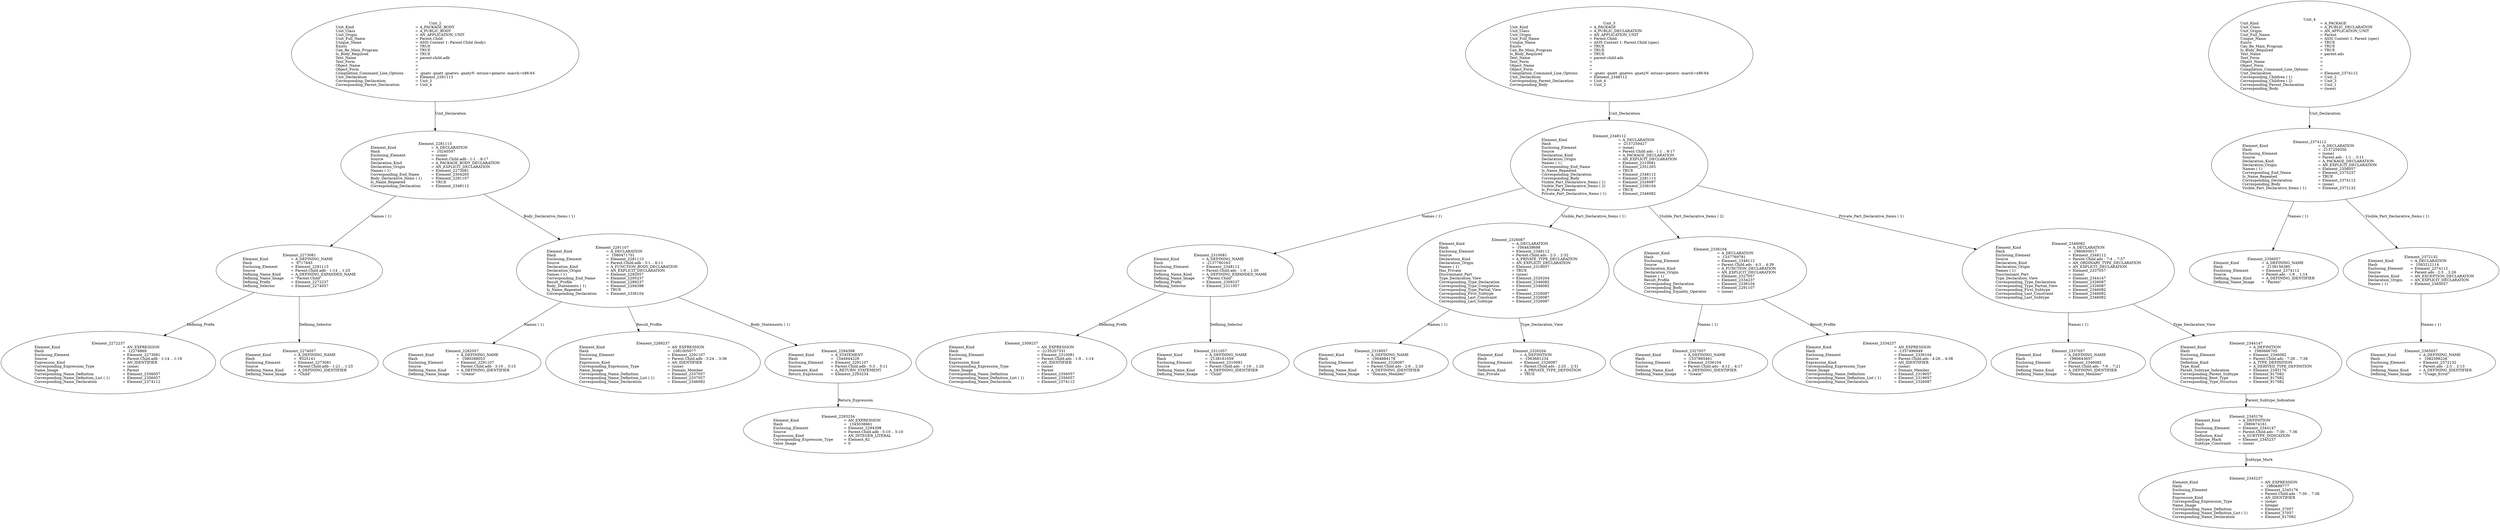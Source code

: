 digraph "parent-child.adt" {
  Unit_2 -> Element_2281113
      [ label=Unit_Declaration ];
  Unit_2
      [ label=<<TABLE BORDER="0" CELLBORDER="0" CELLSPACING="0" CELLPADDING="0"> 
          <TR><TD COLSPAN="3">Unit_2</TD></TR>
          <TR><TD ALIGN="LEFT">Unit_Kind   </TD><TD> = </TD><TD ALIGN="LEFT">A_PACKAGE_BODY</TD></TR>
          <TR><TD ALIGN="LEFT">Unit_Class   </TD><TD> = </TD><TD ALIGN="LEFT">A_PUBLIC_BODY</TD></TR>
          <TR><TD ALIGN="LEFT">Unit_Origin   </TD><TD> = </TD><TD ALIGN="LEFT">AN_APPLICATION_UNIT</TD></TR>
          <TR><TD ALIGN="LEFT">Unit_Full_Name    </TD><TD> = </TD><TD ALIGN="LEFT">Parent.Child</TD></TR>
          <TR><TD ALIGN="LEFT">Unique_Name   </TD><TD> = </TD><TD ALIGN="LEFT">ASIS Context 1: Parent.Child (body)</TD></TR>
          <TR><TD ALIGN="LEFT">Exists  </TD><TD> = </TD><TD ALIGN="LEFT">TRUE</TD></TR>
          <TR><TD ALIGN="LEFT">Can_Be_Main_Program     </TD><TD> = </TD><TD ALIGN="LEFT">TRUE</TD></TR>
          <TR><TD ALIGN="LEFT">Is_Body_Required     </TD><TD> = </TD><TD ALIGN="LEFT">TRUE</TD></TR>
          <TR><TD ALIGN="LEFT">Text_Name   </TD><TD> = </TD><TD ALIGN="LEFT">parent-child.adb</TD></TR>
          <TR><TD ALIGN="LEFT">Text_Form   </TD><TD> = </TD><TD ALIGN="LEFT"></TD></TR>
          <TR><TD ALIGN="LEFT">Object_Name   </TD><TD> = </TD><TD ALIGN="LEFT"></TD></TR>
          <TR><TD ALIGN="LEFT">Object_Form   </TD><TD> = </TD><TD ALIGN="LEFT"></TD></TR>
          <TR><TD ALIGN="LEFT">Compilation_Command_Line_Options         </TD><TD> = </TD><TD ALIGN="LEFT">-gnatc -gnatt -gnatws -gnatyN -mtune=generic -march=x86-64</TD></TR>
          <TR><TD ALIGN="LEFT">Unit_Declaration     </TD><TD> = </TD><TD ALIGN="LEFT">Element_2281113</TD></TR>
          <TR><TD ALIGN="LEFT">Corresponding_Declaration       </TD><TD> = </TD><TD ALIGN="LEFT">Unit_3</TD></TR>
          <TR><TD ALIGN="LEFT">Corresponding_Parent_Declaration         </TD><TD> = </TD><TD ALIGN="LEFT">Unit_4</TD></TR>
          </TABLE>> ];
  Element_2281113 -> Element_2273081
      [ label="Names ( 1)" ];
  Element_2281113 -> Element_2291107
      [ label="Body_Declarative_Items ( 1)" ];
  Element_2281113
      [ label=<<TABLE BORDER="0" CELLBORDER="0" CELLSPACING="0" CELLPADDING="0"> 
          <TR><TD COLSPAN="3">Element_2281113</TD></TR>
          <TR><TD ALIGN="LEFT">Element_Kind    </TD><TD> = </TD><TD ALIGN="LEFT">A_DECLARATION</TD></TR>
          <TR><TD ALIGN="LEFT">Hash  </TD><TD> = </TD><TD ALIGN="LEFT"> 10240597</TD></TR>
          <TR><TD ALIGN="LEFT">Enclosing_Element     </TD><TD> = </TD><TD ALIGN="LEFT">(none)</TD></TR>
          <TR><TD ALIGN="LEFT">Source  </TD><TD> = </TD><TD ALIGN="LEFT">Parent.Child.adb - 1:1 .. 8:17</TD></TR>
          <TR><TD ALIGN="LEFT">Declaration_Kind     </TD><TD> = </TD><TD ALIGN="LEFT">A_PACKAGE_BODY_DECLARATION</TD></TR>
          <TR><TD ALIGN="LEFT">Declaration_Origin     </TD><TD> = </TD><TD ALIGN="LEFT">AN_EXPLICIT_DECLARATION</TD></TR>
          <TR><TD ALIGN="LEFT">Names ( 1)   </TD><TD> = </TD><TD ALIGN="LEFT">Element_2273081</TD></TR>
          <TR><TD ALIGN="LEFT">Corresponding_End_Name      </TD><TD> = </TD><TD ALIGN="LEFT">Element_2304265</TD></TR>
          <TR><TD ALIGN="LEFT">Body_Declarative_Items ( 1)       </TD><TD> = </TD><TD ALIGN="LEFT">Element_2291107</TD></TR>
          <TR><TD ALIGN="LEFT">Is_Name_Repeated     </TD><TD> = </TD><TD ALIGN="LEFT">TRUE</TD></TR>
          <TR><TD ALIGN="LEFT">Corresponding_Declaration       </TD><TD> = </TD><TD ALIGN="LEFT">Element_2348112</TD></TR>
          </TABLE>> ];
  Element_2273081 -> Element_2272237
      [ label=Defining_Prefix ];
  Element_2273081 -> Element_2274057
      [ label=Defining_Selector ];
  Element_2273081
      [ label=<<TABLE BORDER="0" CELLBORDER="0" CELLSPACING="0" CELLPADDING="0"> 
          <TR><TD COLSPAN="3">Element_2273081</TD></TR>
          <TR><TD ALIGN="LEFT">Element_Kind    </TD><TD> = </TD><TD ALIGN="LEFT">A_DEFINING_NAME</TD></TR>
          <TR><TD ALIGN="LEFT">Hash  </TD><TD> = </TD><TD ALIGN="LEFT"> 9717845</TD></TR>
          <TR><TD ALIGN="LEFT">Enclosing_Element     </TD><TD> = </TD><TD ALIGN="LEFT">Element_2281113</TD></TR>
          <TR><TD ALIGN="LEFT">Source  </TD><TD> = </TD><TD ALIGN="LEFT">Parent.Child.adb - 1:14 .. 1:25</TD></TR>
          <TR><TD ALIGN="LEFT">Defining_Name_Kind     </TD><TD> = </TD><TD ALIGN="LEFT">A_DEFINING_EXPANDED_NAME</TD></TR>
          <TR><TD ALIGN="LEFT">Defining_Name_Image     </TD><TD> = </TD><TD ALIGN="LEFT">"Parent.Child"</TD></TR>
          <TR><TD ALIGN="LEFT">Defining_Prefix    </TD><TD> = </TD><TD ALIGN="LEFT">Element_2272237</TD></TR>
          <TR><TD ALIGN="LEFT">Defining_Selector     </TD><TD> = </TD><TD ALIGN="LEFT">Element_2274057</TD></TR>
          </TABLE>> ];
  Element_2272237
      [ label=<<TABLE BORDER="0" CELLBORDER="0" CELLSPACING="0" CELLPADDING="0"> 
          <TR><TD COLSPAN="3">Element_2272237</TD></TR>
          <TR><TD ALIGN="LEFT">Element_Kind    </TD><TD> = </TD><TD ALIGN="LEFT">AN_EXPRESSION</TD></TR>
          <TR><TD ALIGN="LEFT">Hash  </TD><TD> = </TD><TD ALIGN="LEFT"> 12278869</TD></TR>
          <TR><TD ALIGN="LEFT">Enclosing_Element     </TD><TD> = </TD><TD ALIGN="LEFT">Element_2273081</TD></TR>
          <TR><TD ALIGN="LEFT">Source  </TD><TD> = </TD><TD ALIGN="LEFT">Parent.Child.adb - 1:14 .. 1:19</TD></TR>
          <TR><TD ALIGN="LEFT">Expression_Kind    </TD><TD> = </TD><TD ALIGN="LEFT">AN_IDENTIFIER</TD></TR>
          <TR><TD ALIGN="LEFT">Corresponding_Expression_Type        </TD><TD> = </TD><TD ALIGN="LEFT">(none)</TD></TR>
          <TR><TD ALIGN="LEFT">Name_Image   </TD><TD> = </TD><TD ALIGN="LEFT">Parent</TD></TR>
          <TR><TD ALIGN="LEFT">Corresponding_Name_Definition        </TD><TD> = </TD><TD ALIGN="LEFT">Element_2356057</TD></TR>
          <TR><TD ALIGN="LEFT">Corresponding_Name_Definition_List ( 1)          </TD><TD> = </TD><TD ALIGN="LEFT">Element_2356057</TD></TR>
          <TR><TD ALIGN="LEFT">Corresponding_Name_Declaration        </TD><TD> = </TD><TD ALIGN="LEFT">Element_2374112</TD></TR>
          </TABLE>> ];
  Element_2274057
      [ label=<<TABLE BORDER="0" CELLBORDER="0" CELLSPACING="0" CELLPADDING="0"> 
          <TR><TD COLSPAN="3">Element_2274057</TD></TR>
          <TR><TD ALIGN="LEFT">Element_Kind    </TD><TD> = </TD><TD ALIGN="LEFT">A_DEFINING_NAME</TD></TR>
          <TR><TD ALIGN="LEFT">Hash  </TD><TD> = </TD><TD ALIGN="LEFT"> 9325141</TD></TR>
          <TR><TD ALIGN="LEFT">Enclosing_Element     </TD><TD> = </TD><TD ALIGN="LEFT">Element_2273081</TD></TR>
          <TR><TD ALIGN="LEFT">Source  </TD><TD> = </TD><TD ALIGN="LEFT">Parent.Child.adb - 1:21 .. 1:25</TD></TR>
          <TR><TD ALIGN="LEFT">Defining_Name_Kind     </TD><TD> = </TD><TD ALIGN="LEFT">A_DEFINING_IDENTIFIER</TD></TR>
          <TR><TD ALIGN="LEFT">Defining_Name_Image     </TD><TD> = </TD><TD ALIGN="LEFT">"Child"</TD></TR>
          </TABLE>> ];
  Element_2291107 -> Element_2282057
      [ label="Names ( 1)" ];
  Element_2291107 -> Element_2289237
      [ label=Result_Profile ];
  Element_2291107 -> Element_2294398
      [ label="Body_Statements ( 1)" ];
  Element_2291107
      [ label=<<TABLE BORDER="0" CELLBORDER="0" CELLSPACING="0" CELLPADDING="0"> 
          <TR><TD COLSPAN="3">Element_2291107</TD></TR>
          <TR><TD ALIGN="LEFT">Element_Kind    </TD><TD> = </TD><TD ALIGN="LEFT">A_DECLARATION</TD></TR>
          <TR><TD ALIGN="LEFT">Hash  </TD><TD> = </TD><TD ALIGN="LEFT"> 1080471701</TD></TR>
          <TR><TD ALIGN="LEFT">Enclosing_Element     </TD><TD> = </TD><TD ALIGN="LEFT">Element_2281113</TD></TR>
          <TR><TD ALIGN="LEFT">Source  </TD><TD> = </TD><TD ALIGN="LEFT">Parent.Child.adb - 3:1 .. 6:11</TD></TR>
          <TR><TD ALIGN="LEFT">Declaration_Kind     </TD><TD> = </TD><TD ALIGN="LEFT">A_FUNCTION_BODY_DECLARATION</TD></TR>
          <TR><TD ALIGN="LEFT">Declaration_Origin     </TD><TD> = </TD><TD ALIGN="LEFT">AN_EXPLICIT_DECLARATION</TD></TR>
          <TR><TD ALIGN="LEFT">Names ( 1)   </TD><TD> = </TD><TD ALIGN="LEFT">Element_2282057</TD></TR>
          <TR><TD ALIGN="LEFT">Corresponding_End_Name      </TD><TD> = </TD><TD ALIGN="LEFT">Element_2295237</TD></TR>
          <TR><TD ALIGN="LEFT">Result_Profile    </TD><TD> = </TD><TD ALIGN="LEFT">Element_2289237</TD></TR>
          <TR><TD ALIGN="LEFT">Body_Statements ( 1)      </TD><TD> = </TD><TD ALIGN="LEFT">Element_2294398</TD></TR>
          <TR><TD ALIGN="LEFT">Is_Name_Repeated     </TD><TD> = </TD><TD ALIGN="LEFT">TRUE</TD></TR>
          <TR><TD ALIGN="LEFT">Corresponding_Declaration       </TD><TD> = </TD><TD ALIGN="LEFT">Element_2336104</TD></TR>
          </TABLE>> ];
  Element_2282057
      [ label=<<TABLE BORDER="0" CELLBORDER="0" CELLSPACING="0" CELLPADDING="0"> 
          <TR><TD COLSPAN="3">Element_2282057</TD></TR>
          <TR><TD ALIGN="LEFT">Element_Kind    </TD><TD> = </TD><TD ALIGN="LEFT">A_DEFINING_NAME</TD></TR>
          <TR><TD ALIGN="LEFT">Hash  </TD><TD> = </TD><TD ALIGN="LEFT"> 1080268053</TD></TR>
          <TR><TD ALIGN="LEFT">Enclosing_Element     </TD><TD> = </TD><TD ALIGN="LEFT">Element_2291107</TD></TR>
          <TR><TD ALIGN="LEFT">Source  </TD><TD> = </TD><TD ALIGN="LEFT">Parent.Child.adb - 3:10 .. 3:15</TD></TR>
          <TR><TD ALIGN="LEFT">Defining_Name_Kind     </TD><TD> = </TD><TD ALIGN="LEFT">A_DEFINING_IDENTIFIER</TD></TR>
          <TR><TD ALIGN="LEFT">Defining_Name_Image     </TD><TD> = </TD><TD ALIGN="LEFT">"create"</TD></TR>
          </TABLE>> ];
  Element_2289237
      [ label=<<TABLE BORDER="0" CELLBORDER="0" CELLSPACING="0" CELLPADDING="0"> 
          <TR><TD COLSPAN="3">Element_2289237</TD></TR>
          <TR><TD ALIGN="LEFT">Element_Kind    </TD><TD> = </TD><TD ALIGN="LEFT">AN_EXPRESSION</TD></TR>
          <TR><TD ALIGN="LEFT">Hash  </TD><TD> = </TD><TD ALIGN="LEFT"> 1081005077</TD></TR>
          <TR><TD ALIGN="LEFT">Enclosing_Element     </TD><TD> = </TD><TD ALIGN="LEFT">Element_2291107</TD></TR>
          <TR><TD ALIGN="LEFT">Source  </TD><TD> = </TD><TD ALIGN="LEFT">Parent.Child.adb - 3:24 .. 3:36</TD></TR>
          <TR><TD ALIGN="LEFT">Expression_Kind    </TD><TD> = </TD><TD ALIGN="LEFT">AN_IDENTIFIER</TD></TR>
          <TR><TD ALIGN="LEFT">Corresponding_Expression_Type        </TD><TD> = </TD><TD ALIGN="LEFT">(none)</TD></TR>
          <TR><TD ALIGN="LEFT">Name_Image   </TD><TD> = </TD><TD ALIGN="LEFT">Domain_Member</TD></TR>
          <TR><TD ALIGN="LEFT">Corresponding_Name_Definition        </TD><TD> = </TD><TD ALIGN="LEFT">Element_2337057</TD></TR>
          <TR><TD ALIGN="LEFT">Corresponding_Name_Definition_List ( 1)          </TD><TD> = </TD><TD ALIGN="LEFT">Element_2337057</TD></TR>
          <TR><TD ALIGN="LEFT">Corresponding_Name_Declaration        </TD><TD> = </TD><TD ALIGN="LEFT">Element_2346082</TD></TR>
          </TABLE>> ];
  Element_2294398 -> Element_2293234
      [ label=Return_Expression ];
  Element_2294398
      [ label=<<TABLE BORDER="0" CELLBORDER="0" CELLSPACING="0" CELLPADDING="0"> 
          <TR><TD COLSPAN="3">Element_2294398</TD></TR>
          <TR><TD ALIGN="LEFT">Element_Kind    </TD><TD> = </TD><TD ALIGN="LEFT">A_STATEMENT</TD></TR>
          <TR><TD ALIGN="LEFT">Hash  </TD><TD> = </TD><TD ALIGN="LEFT"> 1344944229</TD></TR>
          <TR><TD ALIGN="LEFT">Enclosing_Element     </TD><TD> = </TD><TD ALIGN="LEFT">Element_2291107</TD></TR>
          <TR><TD ALIGN="LEFT">Source  </TD><TD> = </TD><TD ALIGN="LEFT">Parent.Child.adb - 5:3 .. 5:11</TD></TR>
          <TR><TD ALIGN="LEFT">Statement_Kind    </TD><TD> = </TD><TD ALIGN="LEFT">A_RETURN_STATEMENT</TD></TR>
          <TR><TD ALIGN="LEFT">Return_Expression     </TD><TD> = </TD><TD ALIGN="LEFT">Element_2293234</TD></TR>
          </TABLE>> ];
  Element_2293234
      [ label=<<TABLE BORDER="0" CELLBORDER="0" CELLSPACING="0" CELLPADDING="0"> 
          <TR><TD COLSPAN="3">Element_2293234</TD></TR>
          <TR><TD ALIGN="LEFT">Element_Kind    </TD><TD> = </TD><TD ALIGN="LEFT">AN_EXPRESSION</TD></TR>
          <TR><TD ALIGN="LEFT">Hash  </TD><TD> = </TD><TD ALIGN="LEFT"> 1345038661</TD></TR>
          <TR><TD ALIGN="LEFT">Enclosing_Element     </TD><TD> = </TD><TD ALIGN="LEFT">Element_2294398</TD></TR>
          <TR><TD ALIGN="LEFT">Source  </TD><TD> = </TD><TD ALIGN="LEFT">Parent.Child.adb - 5:10 .. 5:10</TD></TR>
          <TR><TD ALIGN="LEFT">Expression_Kind    </TD><TD> = </TD><TD ALIGN="LEFT">AN_INTEGER_LITERAL</TD></TR>
          <TR><TD ALIGN="LEFT">Corresponding_Expression_Type        </TD><TD> = </TD><TD ALIGN="LEFT">Element_82</TD></TR>
          <TR><TD ALIGN="LEFT">Value_Image   </TD><TD> = </TD><TD ALIGN="LEFT">0</TD></TR>
          </TABLE>> ];
  Unit_3 -> Element_2348112
      [ label=Unit_Declaration ];
  Unit_3
      [ label=<<TABLE BORDER="0" CELLBORDER="0" CELLSPACING="0" CELLPADDING="0"> 
          <TR><TD COLSPAN="3">Unit_3</TD></TR>
          <TR><TD ALIGN="LEFT">Unit_Kind   </TD><TD> = </TD><TD ALIGN="LEFT">A_PACKAGE</TD></TR>
          <TR><TD ALIGN="LEFT">Unit_Class   </TD><TD> = </TD><TD ALIGN="LEFT">A_PUBLIC_DECLARATION</TD></TR>
          <TR><TD ALIGN="LEFT">Unit_Origin   </TD><TD> = </TD><TD ALIGN="LEFT">AN_APPLICATION_UNIT</TD></TR>
          <TR><TD ALIGN="LEFT">Unit_Full_Name    </TD><TD> = </TD><TD ALIGN="LEFT">Parent.Child</TD></TR>
          <TR><TD ALIGN="LEFT">Unique_Name   </TD><TD> = </TD><TD ALIGN="LEFT">ASIS Context 1: Parent.Child (spec)</TD></TR>
          <TR><TD ALIGN="LEFT">Exists  </TD><TD> = </TD><TD ALIGN="LEFT">TRUE</TD></TR>
          <TR><TD ALIGN="LEFT">Can_Be_Main_Program     </TD><TD> = </TD><TD ALIGN="LEFT">TRUE</TD></TR>
          <TR><TD ALIGN="LEFT">Is_Body_Required     </TD><TD> = </TD><TD ALIGN="LEFT">TRUE</TD></TR>
          <TR><TD ALIGN="LEFT">Text_Name   </TD><TD> = </TD><TD ALIGN="LEFT">parent-child.ads</TD></TR>
          <TR><TD ALIGN="LEFT">Text_Form   </TD><TD> = </TD><TD ALIGN="LEFT"></TD></TR>
          <TR><TD ALIGN="LEFT">Object_Name   </TD><TD> = </TD><TD ALIGN="LEFT"></TD></TR>
          <TR><TD ALIGN="LEFT">Object_Form   </TD><TD> = </TD><TD ALIGN="LEFT"></TD></TR>
          <TR><TD ALIGN="LEFT">Compilation_Command_Line_Options         </TD><TD> = </TD><TD ALIGN="LEFT">-gnatc -gnatt -gnatws -gnatyN -mtune=generic -march=x86-64</TD></TR>
          <TR><TD ALIGN="LEFT">Unit_Declaration     </TD><TD> = </TD><TD ALIGN="LEFT">Element_2348112</TD></TR>
          <TR><TD ALIGN="LEFT">Corresponding_Parent_Declaration         </TD><TD> = </TD><TD ALIGN="LEFT">Unit_4</TD></TR>
          <TR><TD ALIGN="LEFT">Corresponding_Body     </TD><TD> = </TD><TD ALIGN="LEFT">Unit_2</TD></TR>
          </TABLE>> ];
  Element_2348112 -> Element_2310081
      [ label="Names ( 1)" ];
  Element_2348112 -> Element_2326087
      [ label="Visible_Part_Declarative_Items ( 1)" ];
  Element_2348112 -> Element_2336104
      [ label="Visible_Part_Declarative_Items ( 2)" ];
  Element_2348112 -> Element_2346082
      [ label="Private_Part_Declarative_Items ( 1)" ];
  Element_2348112
      [ label=<<TABLE BORDER="0" CELLBORDER="0" CELLSPACING="0" CELLPADDING="0"> 
          <TR><TD COLSPAN="3">Element_2348112</TD></TR>
          <TR><TD ALIGN="LEFT">Element_Kind    </TD><TD> = </TD><TD ALIGN="LEFT">A_DECLARATION</TD></TR>
          <TR><TD ALIGN="LEFT">Hash  </TD><TD> = </TD><TD ALIGN="LEFT">-2137259427</TD></TR>
          <TR><TD ALIGN="LEFT">Enclosing_Element     </TD><TD> = </TD><TD ALIGN="LEFT">(none)</TD></TR>
          <TR><TD ALIGN="LEFT">Source  </TD><TD> = </TD><TD ALIGN="LEFT">Parent.Child.ads - 1:1 .. 8:17</TD></TR>
          <TR><TD ALIGN="LEFT">Declaration_Kind     </TD><TD> = </TD><TD ALIGN="LEFT">A_PACKAGE_DECLARATION</TD></TR>
          <TR><TD ALIGN="LEFT">Declaration_Origin     </TD><TD> = </TD><TD ALIGN="LEFT">AN_EXPLICIT_DECLARATION</TD></TR>
          <TR><TD ALIGN="LEFT">Names ( 1)   </TD><TD> = </TD><TD ALIGN="LEFT">Element_2310081</TD></TR>
          <TR><TD ALIGN="LEFT">Corresponding_End_Name      </TD><TD> = </TD><TD ALIGN="LEFT">Element_2351265</TD></TR>
          <TR><TD ALIGN="LEFT">Is_Name_Repeated     </TD><TD> = </TD><TD ALIGN="LEFT">TRUE</TD></TR>
          <TR><TD ALIGN="LEFT">Corresponding_Declaration       </TD><TD> = </TD><TD ALIGN="LEFT">Element_2348112</TD></TR>
          <TR><TD ALIGN="LEFT">Corresponding_Body     </TD><TD> = </TD><TD ALIGN="LEFT">Element_2281113</TD></TR>
          <TR><TD ALIGN="LEFT">Visible_Part_Declarative_Items ( 1)         </TD><TD> = </TD><TD ALIGN="LEFT">Element_2326087</TD></TR>
          <TR><TD ALIGN="LEFT">Visible_Part_Declarative_Items ( 2)         </TD><TD> = </TD><TD ALIGN="LEFT">Element_2336104</TD></TR>
          <TR><TD ALIGN="LEFT">Is_Private_Present     </TD><TD> = </TD><TD ALIGN="LEFT">TRUE</TD></TR>
          <TR><TD ALIGN="LEFT">Private_Part_Declarative_Items ( 1)         </TD><TD> = </TD><TD ALIGN="LEFT">Element_2346082</TD></TR>
          </TABLE>> ];
  Element_2310081 -> Element_2309237
      [ label=Defining_Prefix ];
  Element_2310081 -> Element_2311057
      [ label=Defining_Selector ];
  Element_2310081
      [ label=<<TABLE BORDER="0" CELLBORDER="0" CELLSPACING="0" CELLPADDING="0"> 
          <TR><TD COLSPAN="3">Element_2310081</TD></TR>
          <TR><TD ALIGN="LEFT">Element_Kind    </TD><TD> = </TD><TD ALIGN="LEFT">A_DEFINING_NAME</TD></TR>
          <TR><TD ALIGN="LEFT">Hash  </TD><TD> = </TD><TD ALIGN="LEFT">-2137760163</TD></TR>
          <TR><TD ALIGN="LEFT">Enclosing_Element     </TD><TD> = </TD><TD ALIGN="LEFT">Element_2348112</TD></TR>
          <TR><TD ALIGN="LEFT">Source  </TD><TD> = </TD><TD ALIGN="LEFT">Parent.Child.ads - 1:9 .. 1:20</TD></TR>
          <TR><TD ALIGN="LEFT">Defining_Name_Kind     </TD><TD> = </TD><TD ALIGN="LEFT">A_DEFINING_EXPANDED_NAME</TD></TR>
          <TR><TD ALIGN="LEFT">Defining_Name_Image     </TD><TD> = </TD><TD ALIGN="LEFT">"Parent.Child"</TD></TR>
          <TR><TD ALIGN="LEFT">Defining_Prefix    </TD><TD> = </TD><TD ALIGN="LEFT">Element_2309237</TD></TR>
          <TR><TD ALIGN="LEFT">Defining_Selector     </TD><TD> = </TD><TD ALIGN="LEFT">Element_2311057</TD></TR>
          </TABLE>> ];
  Element_2309237
      [ label=<<TABLE BORDER="0" CELLBORDER="0" CELLSPACING="0" CELLPADDING="0"> 
          <TR><TD COLSPAN="3">Element_2309237</TD></TR>
          <TR><TD ALIGN="LEFT">Element_Kind    </TD><TD> = </TD><TD ALIGN="LEFT">AN_EXPRESSION</TD></TR>
          <TR><TD ALIGN="LEFT">Hash  </TD><TD> = </TD><TD ALIGN="LEFT">-2135207331</TD></TR>
          <TR><TD ALIGN="LEFT">Enclosing_Element     </TD><TD> = </TD><TD ALIGN="LEFT">Element_2310081</TD></TR>
          <TR><TD ALIGN="LEFT">Source  </TD><TD> = </TD><TD ALIGN="LEFT">Parent.Child.ads - 1:9 .. 1:14</TD></TR>
          <TR><TD ALIGN="LEFT">Expression_Kind    </TD><TD> = </TD><TD ALIGN="LEFT">AN_IDENTIFIER</TD></TR>
          <TR><TD ALIGN="LEFT">Corresponding_Expression_Type        </TD><TD> = </TD><TD ALIGN="LEFT">(none)</TD></TR>
          <TR><TD ALIGN="LEFT">Name_Image   </TD><TD> = </TD><TD ALIGN="LEFT">Parent</TD></TR>
          <TR><TD ALIGN="LEFT">Corresponding_Name_Definition        </TD><TD> = </TD><TD ALIGN="LEFT">Element_2356057</TD></TR>
          <TR><TD ALIGN="LEFT">Corresponding_Name_Definition_List ( 1)          </TD><TD> = </TD><TD ALIGN="LEFT">Element_2356057</TD></TR>
          <TR><TD ALIGN="LEFT">Corresponding_Name_Declaration        </TD><TD> = </TD><TD ALIGN="LEFT">Element_2374112</TD></TR>
          </TABLE>> ];
  Element_2311057
      [ label=<<TABLE BORDER="0" CELLBORDER="0" CELLSPACING="0" CELLPADDING="0"> 
          <TR><TD COLSPAN="3">Element_2311057</TD></TR>
          <TR><TD ALIGN="LEFT">Element_Kind    </TD><TD> = </TD><TD ALIGN="LEFT">A_DEFINING_NAME</TD></TR>
          <TR><TD ALIGN="LEFT">Hash  </TD><TD> = </TD><TD ALIGN="LEFT">-2138161059</TD></TR>
          <TR><TD ALIGN="LEFT">Enclosing_Element     </TD><TD> = </TD><TD ALIGN="LEFT">Element_2310081</TD></TR>
          <TR><TD ALIGN="LEFT">Source  </TD><TD> = </TD><TD ALIGN="LEFT">Parent.Child.ads - 1:16 .. 1:20</TD></TR>
          <TR><TD ALIGN="LEFT">Defining_Name_Kind     </TD><TD> = </TD><TD ALIGN="LEFT">A_DEFINING_IDENTIFIER</TD></TR>
          <TR><TD ALIGN="LEFT">Defining_Name_Image     </TD><TD> = </TD><TD ALIGN="LEFT">"Child"</TD></TR>
          </TABLE>> ];
  Element_2326087 -> Element_2319057
      [ label="Names ( 1)" ];
  Element_2326087 -> Element_2326204
      [ label=Type_Declaration_View ];
  Element_2326087
      [ label=<<TABLE BORDER="0" CELLBORDER="0" CELLSPACING="0" CELLPADDING="0"> 
          <TR><TD COLSPAN="3">Element_2326087</TD></TR>
          <TR><TD ALIGN="LEFT">Element_Kind    </TD><TD> = </TD><TD ALIGN="LEFT">A_DECLARATION</TD></TR>
          <TR><TD ALIGN="LEFT">Hash  </TD><TD> = </TD><TD ALIGN="LEFT">-1064639698</TD></TR>
          <TR><TD ALIGN="LEFT">Enclosing_Element     </TD><TD> = </TD><TD ALIGN="LEFT">Element_2348112</TD></TR>
          <TR><TD ALIGN="LEFT">Source  </TD><TD> = </TD><TD ALIGN="LEFT">Parent.Child.ads - 2:3 .. 2:32</TD></TR>
          <TR><TD ALIGN="LEFT">Declaration_Kind     </TD><TD> = </TD><TD ALIGN="LEFT">A_PRIVATE_TYPE_DECLARATION</TD></TR>
          <TR><TD ALIGN="LEFT">Declaration_Origin     </TD><TD> = </TD><TD ALIGN="LEFT">AN_EXPLICIT_DECLARATION</TD></TR>
          <TR><TD ALIGN="LEFT">Names ( 1)   </TD><TD> = </TD><TD ALIGN="LEFT">Element_2319057</TD></TR>
          <TR><TD ALIGN="LEFT">Has_Private   </TD><TD> = </TD><TD ALIGN="LEFT">TRUE</TD></TR>
          <TR><TD ALIGN="LEFT">Discriminant_Part     </TD><TD> = </TD><TD ALIGN="LEFT">(none)</TD></TR>
          <TR><TD ALIGN="LEFT">Type_Declaration_View      </TD><TD> = </TD><TD ALIGN="LEFT">Element_2326204</TD></TR>
          <TR><TD ALIGN="LEFT">Corresponding_Type_Declaration        </TD><TD> = </TD><TD ALIGN="LEFT">Element_2346082</TD></TR>
          <TR><TD ALIGN="LEFT">Corresponding_Type_Completion        </TD><TD> = </TD><TD ALIGN="LEFT">Element_2346082</TD></TR>
          <TR><TD ALIGN="LEFT">Corresponding_Type_Partial_View        </TD><TD> = </TD><TD ALIGN="LEFT">(none)</TD></TR>
          <TR><TD ALIGN="LEFT">Corresponding_First_Subtype       </TD><TD> = </TD><TD ALIGN="LEFT">Element_2326087</TD></TR>
          <TR><TD ALIGN="LEFT">Corresponding_Last_Constraint        </TD><TD> = </TD><TD ALIGN="LEFT">Element_2326087</TD></TR>
          <TR><TD ALIGN="LEFT">Corresponding_Last_Subtype       </TD><TD> = </TD><TD ALIGN="LEFT">Element_2326087</TD></TR>
          </TABLE>> ];
  Element_2319057
      [ label=<<TABLE BORDER="0" CELLBORDER="0" CELLSPACING="0" CELLPADDING="0"> 
          <TR><TD COLSPAN="3">Element_2319057</TD></TR>
          <TR><TD ALIGN="LEFT">Element_Kind    </TD><TD> = </TD><TD ALIGN="LEFT">A_DEFINING_NAME</TD></TR>
          <TR><TD ALIGN="LEFT">Hash  </TD><TD> = </TD><TD ALIGN="LEFT">-1064884178</TD></TR>
          <TR><TD ALIGN="LEFT">Enclosing_Element     </TD><TD> = </TD><TD ALIGN="LEFT">Element_2326087</TD></TR>
          <TR><TD ALIGN="LEFT">Source  </TD><TD> = </TD><TD ALIGN="LEFT">Parent.Child.ads - 2:8 .. 2:20</TD></TR>
          <TR><TD ALIGN="LEFT">Defining_Name_Kind     </TD><TD> = </TD><TD ALIGN="LEFT">A_DEFINING_IDENTIFIER</TD></TR>
          <TR><TD ALIGN="LEFT">Defining_Name_Image     </TD><TD> = </TD><TD ALIGN="LEFT">"Domain_Member"</TD></TR>
          </TABLE>> ];
  Element_2326204
      [ label=<<TABLE BORDER="0" CELLBORDER="0" CELLSPACING="0" CELLPADDING="0"> 
          <TR><TD COLSPAN="3">Element_2326204</TD></TR>
          <TR><TD ALIGN="LEFT">Element_Kind    </TD><TD> = </TD><TD ALIGN="LEFT">A_DEFINITION</TD></TR>
          <TR><TD ALIGN="LEFT">Hash  </TD><TD> = </TD><TD ALIGN="LEFT">-1063681234</TD></TR>
          <TR><TD ALIGN="LEFT">Enclosing_Element     </TD><TD> = </TD><TD ALIGN="LEFT">Element_2326087</TD></TR>
          <TR><TD ALIGN="LEFT">Source  </TD><TD> = </TD><TD ALIGN="LEFT">Parent.Child.ads - 2:25 .. 2:31</TD></TR>
          <TR><TD ALIGN="LEFT">Definition_Kind    </TD><TD> = </TD><TD ALIGN="LEFT">A_PRIVATE_TYPE_DEFINITION</TD></TR>
          <TR><TD ALIGN="LEFT">Has_Private   </TD><TD> = </TD><TD ALIGN="LEFT">TRUE</TD></TR>
          </TABLE>> ];
  Element_2336104 -> Element_2327057
      [ label="Names ( 1)" ];
  Element_2336104 -> Element_2334237
      [ label=Result_Profile ];
  Element_2336104
      [ label=<<TABLE BORDER="0" CELLBORDER="0" CELLSPACING="0" CELLPADDING="0"> 
          <TR><TD COLSPAN="3">Element_2336104</TD></TR>
          <TR><TD ALIGN="LEFT">Element_Kind    </TD><TD> = </TD><TD ALIGN="LEFT">A_DECLARATION</TD></TR>
          <TR><TD ALIGN="LEFT">Hash  </TD><TD> = </TD><TD ALIGN="LEFT">-1337769781</TD></TR>
          <TR><TD ALIGN="LEFT">Enclosing_Element     </TD><TD> = </TD><TD ALIGN="LEFT">Element_2348112</TD></TR>
          <TR><TD ALIGN="LEFT">Source  </TD><TD> = </TD><TD ALIGN="LEFT">Parent.Child.ads - 4:3 .. 4:39</TD></TR>
          <TR><TD ALIGN="LEFT">Declaration_Kind     </TD><TD> = </TD><TD ALIGN="LEFT">A_FUNCTION_DECLARATION</TD></TR>
          <TR><TD ALIGN="LEFT">Declaration_Origin     </TD><TD> = </TD><TD ALIGN="LEFT">AN_EXPLICIT_DECLARATION</TD></TR>
          <TR><TD ALIGN="LEFT">Names ( 1)   </TD><TD> = </TD><TD ALIGN="LEFT">Element_2327057</TD></TR>
          <TR><TD ALIGN="LEFT">Result_Profile    </TD><TD> = </TD><TD ALIGN="LEFT">Element_2334237</TD></TR>
          <TR><TD ALIGN="LEFT">Corresponding_Declaration       </TD><TD> = </TD><TD ALIGN="LEFT">Element_2336104</TD></TR>
          <TR><TD ALIGN="LEFT">Corresponding_Body     </TD><TD> = </TD><TD ALIGN="LEFT">Element_2291107</TD></TR>
          <TR><TD ALIGN="LEFT">Corresponding_Equality_Operator        </TD><TD> = </TD><TD ALIGN="LEFT">(none)</TD></TR>
          </TABLE>> ];
  Element_2327057
      [ label=<<TABLE BORDER="0" CELLBORDER="0" CELLSPACING="0" CELLPADDING="0"> 
          <TR><TD COLSPAN="3">Element_2327057</TD></TR>
          <TR><TD ALIGN="LEFT">Element_Kind    </TD><TD> = </TD><TD ALIGN="LEFT">A_DEFINING_NAME</TD></TR>
          <TR><TD ALIGN="LEFT">Hash  </TD><TD> = </TD><TD ALIGN="LEFT">-1337865461</TD></TR>
          <TR><TD ALIGN="LEFT">Enclosing_Element     </TD><TD> = </TD><TD ALIGN="LEFT">Element_2336104</TD></TR>
          <TR><TD ALIGN="LEFT">Source  </TD><TD> = </TD><TD ALIGN="LEFT">Parent.Child.ads - 4:12 .. 4:17</TD></TR>
          <TR><TD ALIGN="LEFT">Defining_Name_Kind     </TD><TD> = </TD><TD ALIGN="LEFT">A_DEFINING_IDENTIFIER</TD></TR>
          <TR><TD ALIGN="LEFT">Defining_Name_Image     </TD><TD> = </TD><TD ALIGN="LEFT">"create"</TD></TR>
          </TABLE>> ];
  Element_2334237
      [ label=<<TABLE BORDER="0" CELLBORDER="0" CELLSPACING="0" CELLPADDING="0"> 
          <TR><TD COLSPAN="3">Element_2334237</TD></TR>
          <TR><TD ALIGN="LEFT">Element_Kind    </TD><TD> = </TD><TD ALIGN="LEFT">AN_EXPRESSION</TD></TR>
          <TR><TD ALIGN="LEFT">Hash  </TD><TD> = </TD><TD ALIGN="LEFT">-1337496949</TD></TR>
          <TR><TD ALIGN="LEFT">Enclosing_Element     </TD><TD> = </TD><TD ALIGN="LEFT">Element_2336104</TD></TR>
          <TR><TD ALIGN="LEFT">Source  </TD><TD> = </TD><TD ALIGN="LEFT">Parent.Child.ads - 4:26 .. 4:38</TD></TR>
          <TR><TD ALIGN="LEFT">Expression_Kind    </TD><TD> = </TD><TD ALIGN="LEFT">AN_IDENTIFIER</TD></TR>
          <TR><TD ALIGN="LEFT">Corresponding_Expression_Type        </TD><TD> = </TD><TD ALIGN="LEFT">(none)</TD></TR>
          <TR><TD ALIGN="LEFT">Name_Image   </TD><TD> = </TD><TD ALIGN="LEFT">Domain_Member</TD></TR>
          <TR><TD ALIGN="LEFT">Corresponding_Name_Definition        </TD><TD> = </TD><TD ALIGN="LEFT">Element_2319057</TD></TR>
          <TR><TD ALIGN="LEFT">Corresponding_Name_Definition_List ( 1)          </TD><TD> = </TD><TD ALIGN="LEFT">Element_2319057</TD></TR>
          <TR><TD ALIGN="LEFT">Corresponding_Name_Declaration        </TD><TD> = </TD><TD ALIGN="LEFT">Element_2326087</TD></TR>
          </TABLE>> ];
  Element_2346082 -> Element_2337057
      [ label="Names ( 1)" ];
  Element_2346082 -> Element_2344147
      [ label=Type_Declaration_View ];
  Element_2346082
      [ label=<<TABLE BORDER="0" CELLBORDER="0" CELLSPACING="0" CELLPADDING="0"> 
          <TR><TD COLSPAN="3">Element_2346082</TD></TR>
          <TR><TD ALIGN="LEFT">Element_Kind    </TD><TD> = </TD><TD ALIGN="LEFT">A_DECLARATION</TD></TR>
          <TR><TD ALIGN="LEFT">Hash  </TD><TD> = </TD><TD ALIGN="LEFT"> 1980650017</TD></TR>
          <TR><TD ALIGN="LEFT">Enclosing_Element     </TD><TD> = </TD><TD ALIGN="LEFT">Element_2348112</TD></TR>
          <TR><TD ALIGN="LEFT">Source  </TD><TD> = </TD><TD ALIGN="LEFT">Parent.Child.ads - 7:4 .. 7:37</TD></TR>
          <TR><TD ALIGN="LEFT">Declaration_Kind     </TD><TD> = </TD><TD ALIGN="LEFT">AN_ORDINARY_TYPE_DECLARATION</TD></TR>
          <TR><TD ALIGN="LEFT">Declaration_Origin     </TD><TD> = </TD><TD ALIGN="LEFT">AN_EXPLICIT_DECLARATION</TD></TR>
          <TR><TD ALIGN="LEFT">Names ( 1)   </TD><TD> = </TD><TD ALIGN="LEFT">Element_2337057</TD></TR>
          <TR><TD ALIGN="LEFT">Discriminant_Part     </TD><TD> = </TD><TD ALIGN="LEFT">(none)</TD></TR>
          <TR><TD ALIGN="LEFT">Type_Declaration_View      </TD><TD> = </TD><TD ALIGN="LEFT">Element_2344147</TD></TR>
          <TR><TD ALIGN="LEFT">Corresponding_Type_Declaration        </TD><TD> = </TD><TD ALIGN="LEFT">Element_2326087</TD></TR>
          <TR><TD ALIGN="LEFT">Corresponding_Type_Partial_View        </TD><TD> = </TD><TD ALIGN="LEFT">Element_2326087</TD></TR>
          <TR><TD ALIGN="LEFT">Corresponding_First_Subtype       </TD><TD> = </TD><TD ALIGN="LEFT">Element_2346082</TD></TR>
          <TR><TD ALIGN="LEFT">Corresponding_Last_Constraint        </TD><TD> = </TD><TD ALIGN="LEFT">Element_2346082</TD></TR>
          <TR><TD ALIGN="LEFT">Corresponding_Last_Subtype       </TD><TD> = </TD><TD ALIGN="LEFT">Element_2346082</TD></TR>
          </TABLE>> ];
  Element_2337057
      [ label=<<TABLE BORDER="0" CELLBORDER="0" CELLSPACING="0" CELLPADDING="0"> 
          <TR><TD COLSPAN="3">Element_2337057</TD></TR>
          <TR><TD ALIGN="LEFT">Element_Kind    </TD><TD> = </TD><TD ALIGN="LEFT">A_DEFINING_NAME</TD></TR>
          <TR><TD ALIGN="LEFT">Hash  </TD><TD> = </TD><TD ALIGN="LEFT"> 1980643657</TD></TR>
          <TR><TD ALIGN="LEFT">Enclosing_Element     </TD><TD> = </TD><TD ALIGN="LEFT">Element_2346082</TD></TR>
          <TR><TD ALIGN="LEFT">Source  </TD><TD> = </TD><TD ALIGN="LEFT">Parent.Child.ads - 7:9 .. 7:21</TD></TR>
          <TR><TD ALIGN="LEFT">Defining_Name_Kind     </TD><TD> = </TD><TD ALIGN="LEFT">A_DEFINING_IDENTIFIER</TD></TR>
          <TR><TD ALIGN="LEFT">Defining_Name_Image     </TD><TD> = </TD><TD ALIGN="LEFT">"Domain_Member"</TD></TR>
          </TABLE>> ];
  Element_2344147 -> Element_2345176
      [ label=Parent_Subtype_Indication ];
  Element_2344147
      [ label=<<TABLE BORDER="0" CELLBORDER="0" CELLSPACING="0" CELLPADDING="0"> 
          <TR><TD COLSPAN="3">Element_2344147</TD></TR>
          <TR><TD ALIGN="LEFT">Element_Kind    </TD><TD> = </TD><TD ALIGN="LEFT">A_DEFINITION</TD></TR>
          <TR><TD ALIGN="LEFT">Hash  </TD><TD> = </TD><TD ALIGN="LEFT"> 1980666705</TD></TR>
          <TR><TD ALIGN="LEFT">Enclosing_Element     </TD><TD> = </TD><TD ALIGN="LEFT">Element_2346082</TD></TR>
          <TR><TD ALIGN="LEFT">Source  </TD><TD> = </TD><TD ALIGN="LEFT">Parent.Child.ads - 7:26 .. 7:36</TD></TR>
          <TR><TD ALIGN="LEFT">Definition_Kind    </TD><TD> = </TD><TD ALIGN="LEFT">A_TYPE_DEFINITION</TD></TR>
          <TR><TD ALIGN="LEFT">Type_Kind   </TD><TD> = </TD><TD ALIGN="LEFT">A_DERIVED_TYPE_DEFINITION</TD></TR>
          <TR><TD ALIGN="LEFT">Parent_Subtype_Indication       </TD><TD> = </TD><TD ALIGN="LEFT">Element_2345176</TD></TR>
          <TR><TD ALIGN="LEFT">Corresponding_Parent_Subtype        </TD><TD> = </TD><TD ALIGN="LEFT">Element_917082</TD></TR>
          <TR><TD ALIGN="LEFT">Corresponding_Root_Type      </TD><TD> = </TD><TD ALIGN="LEFT">Element_917082</TD></TR>
          <TR><TD ALIGN="LEFT">Corresponding_Type_Structure        </TD><TD> = </TD><TD ALIGN="LEFT">Element_917082</TD></TR>
          </TABLE>> ];
  Element_2345176 -> Element_2345237
      [ label=Subtype_Mark ];
  Element_2345176
      [ label=<<TABLE BORDER="0" CELLBORDER="0" CELLSPACING="0" CELLPADDING="0"> 
          <TR><TD COLSPAN="3">Element_2345176</TD></TR>
          <TR><TD ALIGN="LEFT">Element_Kind    </TD><TD> = </TD><TD ALIGN="LEFT">A_DEFINITION</TD></TR>
          <TR><TD ALIGN="LEFT">Hash  </TD><TD> = </TD><TD ALIGN="LEFT"> 1980674161</TD></TR>
          <TR><TD ALIGN="LEFT">Enclosing_Element     </TD><TD> = </TD><TD ALIGN="LEFT">Element_2344147</TD></TR>
          <TR><TD ALIGN="LEFT">Source  </TD><TD> = </TD><TD ALIGN="LEFT">Parent.Child.ads - 7:30 .. 7:36</TD></TR>
          <TR><TD ALIGN="LEFT">Definition_Kind    </TD><TD> = </TD><TD ALIGN="LEFT">A_SUBTYPE_INDICATION</TD></TR>
          <TR><TD ALIGN="LEFT">Subtype_Mark    </TD><TD> = </TD><TD ALIGN="LEFT">Element_2345237</TD></TR>
          <TR><TD ALIGN="LEFT">Subtype_Constraint     </TD><TD> = </TD><TD ALIGN="LEFT">(none)</TD></TR>
          </TABLE>> ];
  Element_2345237
      [ label=<<TABLE BORDER="0" CELLBORDER="0" CELLSPACING="0" CELLPADDING="0"> 
          <TR><TD COLSPAN="3">Element_2345237</TD></TR>
          <TR><TD ALIGN="LEFT">Element_Kind    </TD><TD> = </TD><TD ALIGN="LEFT">AN_EXPRESSION</TD></TR>
          <TR><TD ALIGN="LEFT">Hash  </TD><TD> = </TD><TD ALIGN="LEFT"> 1980689777</TD></TR>
          <TR><TD ALIGN="LEFT">Enclosing_Element     </TD><TD> = </TD><TD ALIGN="LEFT">Element_2345176</TD></TR>
          <TR><TD ALIGN="LEFT">Source  </TD><TD> = </TD><TD ALIGN="LEFT">Parent.Child.ads - 7:30 .. 7:36</TD></TR>
          <TR><TD ALIGN="LEFT">Expression_Kind    </TD><TD> = </TD><TD ALIGN="LEFT">AN_IDENTIFIER</TD></TR>
          <TR><TD ALIGN="LEFT">Corresponding_Expression_Type        </TD><TD> = </TD><TD ALIGN="LEFT">(none)</TD></TR>
          <TR><TD ALIGN="LEFT">Name_Image   </TD><TD> = </TD><TD ALIGN="LEFT">Integer</TD></TR>
          <TR><TD ALIGN="LEFT">Corresponding_Name_Definition        </TD><TD> = </TD><TD ALIGN="LEFT">Element_37057</TD></TR>
          <TR><TD ALIGN="LEFT">Corresponding_Name_Definition_List ( 1)          </TD><TD> = </TD><TD ALIGN="LEFT">Element_37057</TD></TR>
          <TR><TD ALIGN="LEFT">Corresponding_Name_Declaration        </TD><TD> = </TD><TD ALIGN="LEFT">Element_917082</TD></TR>
          </TABLE>> ];
  Unit_4 -> Element_2374112
      [ label=Unit_Declaration ];
  Unit_4
      [ label=<<TABLE BORDER="0" CELLBORDER="0" CELLSPACING="0" CELLPADDING="0"> 
          <TR><TD COLSPAN="3">Unit_4</TD></TR>
          <TR><TD ALIGN="LEFT">Unit_Kind   </TD><TD> = </TD><TD ALIGN="LEFT">A_PACKAGE</TD></TR>
          <TR><TD ALIGN="LEFT">Unit_Class   </TD><TD> = </TD><TD ALIGN="LEFT">A_PUBLIC_DECLARATION</TD></TR>
          <TR><TD ALIGN="LEFT">Unit_Origin   </TD><TD> = </TD><TD ALIGN="LEFT">AN_APPLICATION_UNIT</TD></TR>
          <TR><TD ALIGN="LEFT">Unit_Full_Name    </TD><TD> = </TD><TD ALIGN="LEFT">Parent</TD></TR>
          <TR><TD ALIGN="LEFT">Unique_Name   </TD><TD> = </TD><TD ALIGN="LEFT">ASIS Context 1: Parent (spec)</TD></TR>
          <TR><TD ALIGN="LEFT">Exists  </TD><TD> = </TD><TD ALIGN="LEFT">TRUE</TD></TR>
          <TR><TD ALIGN="LEFT">Can_Be_Main_Program     </TD><TD> = </TD><TD ALIGN="LEFT">TRUE</TD></TR>
          <TR><TD ALIGN="LEFT">Is_Body_Required     </TD><TD> = </TD><TD ALIGN="LEFT">TRUE</TD></TR>
          <TR><TD ALIGN="LEFT">Text_Name   </TD><TD> = </TD><TD ALIGN="LEFT">parent.ads</TD></TR>
          <TR><TD ALIGN="LEFT">Text_Form   </TD><TD> = </TD><TD ALIGN="LEFT"></TD></TR>
          <TR><TD ALIGN="LEFT">Object_Name   </TD><TD> = </TD><TD ALIGN="LEFT"></TD></TR>
          <TR><TD ALIGN="LEFT">Object_Form   </TD><TD> = </TD><TD ALIGN="LEFT"></TD></TR>
          <TR><TD ALIGN="LEFT">Compilation_Command_Line_Options         </TD><TD> = </TD><TD ALIGN="LEFT"></TD></TR>
          <TR><TD ALIGN="LEFT">Unit_Declaration     </TD><TD> = </TD><TD ALIGN="LEFT">Element_2374112</TD></TR>
          <TR><TD ALIGN="LEFT">Corresponding_Children ( 1)       </TD><TD> = </TD><TD ALIGN="LEFT">Unit_2</TD></TR>
          <TR><TD ALIGN="LEFT">Corresponding_Children ( 2)       </TD><TD> = </TD><TD ALIGN="LEFT">Unit_3</TD></TR>
          <TR><TD ALIGN="LEFT">Corresponding_Parent_Declaration         </TD><TD> = </TD><TD ALIGN="LEFT">Unit_1</TD></TR>
          <TR><TD ALIGN="LEFT">Corresponding_Body     </TD><TD> = </TD><TD ALIGN="LEFT">(none)</TD></TR>
          </TABLE>> ];
  Element_2374112 -> Element_2356057
      [ label="Names ( 1)" ];
  Element_2374112 -> Element_2372132
      [ label="Visible_Part_Declarative_Items ( 1)" ];
  Element_2374112
      [ label=<<TABLE BORDER="0" CELLBORDER="0" CELLSPACING="0" CELLPADDING="0"> 
          <TR><TD COLSPAN="3">Element_2374112</TD></TR>
          <TR><TD ALIGN="LEFT">Element_Kind    </TD><TD> = </TD><TD ALIGN="LEFT">A_DECLARATION</TD></TR>
          <TR><TD ALIGN="LEFT">Hash  </TD><TD> = </TD><TD ALIGN="LEFT">-2137259356</TD></TR>
          <TR><TD ALIGN="LEFT">Enclosing_Element     </TD><TD> = </TD><TD ALIGN="LEFT">(none)</TD></TR>
          <TR><TD ALIGN="LEFT">Source  </TD><TD> = </TD><TD ALIGN="LEFT">Parent.ads - 1:1 .. 3:11</TD></TR>
          <TR><TD ALIGN="LEFT">Declaration_Kind     </TD><TD> = </TD><TD ALIGN="LEFT">A_PACKAGE_DECLARATION</TD></TR>
          <TR><TD ALIGN="LEFT">Declaration_Origin     </TD><TD> = </TD><TD ALIGN="LEFT">AN_EXPLICIT_DECLARATION</TD></TR>
          <TR><TD ALIGN="LEFT">Names ( 1)   </TD><TD> = </TD><TD ALIGN="LEFT">Element_2356057</TD></TR>
          <TR><TD ALIGN="LEFT">Corresponding_End_Name      </TD><TD> = </TD><TD ALIGN="LEFT">Element_2375237</TD></TR>
          <TR><TD ALIGN="LEFT">Is_Name_Repeated     </TD><TD> = </TD><TD ALIGN="LEFT">TRUE</TD></TR>
          <TR><TD ALIGN="LEFT">Corresponding_Declaration       </TD><TD> = </TD><TD ALIGN="LEFT">Element_2374112</TD></TR>
          <TR><TD ALIGN="LEFT">Corresponding_Body     </TD><TD> = </TD><TD ALIGN="LEFT">(none)</TD></TR>
          <TR><TD ALIGN="LEFT">Visible_Part_Declarative_Items ( 1)         </TD><TD> = </TD><TD ALIGN="LEFT">Element_2372132</TD></TR>
          </TABLE>> ];
  Element_2356057
      [ label=<<TABLE BORDER="0" CELLBORDER="0" CELLSPACING="0" CELLPADDING="0"> 
          <TR><TD COLSPAN="3">Element_2356057</TD></TR>
          <TR><TD ALIGN="LEFT">Element_Kind    </TD><TD> = </TD><TD ALIGN="LEFT">A_DEFINING_NAME</TD></TR>
          <TR><TD ALIGN="LEFT">Hash  </TD><TD> = </TD><TD ALIGN="LEFT">-2138156380</TD></TR>
          <TR><TD ALIGN="LEFT">Enclosing_Element     </TD><TD> = </TD><TD ALIGN="LEFT">Element_2374112</TD></TR>
          <TR><TD ALIGN="LEFT">Source  </TD><TD> = </TD><TD ALIGN="LEFT">Parent.ads - 1:9 .. 1:14</TD></TR>
          <TR><TD ALIGN="LEFT">Defining_Name_Kind     </TD><TD> = </TD><TD ALIGN="LEFT">A_DEFINING_IDENTIFIER</TD></TR>
          <TR><TD ALIGN="LEFT">Defining_Name_Image     </TD><TD> = </TD><TD ALIGN="LEFT">"Parent"</TD></TR>
          </TABLE>> ];
  Element_2372132 -> Element_2365057
      [ label="Names ( 1)" ];
  Element_2372132
      [ label=<<TABLE BORDER="0" CELLBORDER="0" CELLSPACING="0" CELLPADDING="0"> 
          <TR><TD COLSPAN="3">Element_2372132</TD></TR>
          <TR><TD ALIGN="LEFT">Element_Kind    </TD><TD> = </TD><TD ALIGN="LEFT">A_DECLARATION</TD></TR>
          <TR><TD ALIGN="LEFT">Hash  </TD><TD> = </TD><TD ALIGN="LEFT"> 1083212114</TD></TR>
          <TR><TD ALIGN="LEFT">Enclosing_Element     </TD><TD> = </TD><TD ALIGN="LEFT">Element_2374112</TD></TR>
          <TR><TD ALIGN="LEFT">Source  </TD><TD> = </TD><TD ALIGN="LEFT">Parent.ads - 2:3 .. 2:26</TD></TR>
          <TR><TD ALIGN="LEFT">Declaration_Kind     </TD><TD> = </TD><TD ALIGN="LEFT">AN_EXCEPTION_DECLARATION</TD></TR>
          <TR><TD ALIGN="LEFT">Declaration_Origin     </TD><TD> = </TD><TD ALIGN="LEFT">AN_EXPLICIT_DECLARATION</TD></TR>
          <TR><TD ALIGN="LEFT">Names ( 1)   </TD><TD> = </TD><TD ALIGN="LEFT">Element_2365057</TD></TR>
          </TABLE>> ];
  Element_2365057
      [ label=<<TABLE BORDER="0" CELLBORDER="0" CELLSPACING="0" CELLPADDING="0"> 
          <TR><TD COLSPAN="3">Element_2365057</TD></TR>
          <TR><TD ALIGN="LEFT">Element_Kind    </TD><TD> = </TD><TD ALIGN="LEFT">A_DEFINING_NAME</TD></TR>
          <TR><TD ALIGN="LEFT">Hash  </TD><TD> = </TD><TD ALIGN="LEFT"> 1082598226</TD></TR>
          <TR><TD ALIGN="LEFT">Enclosing_Element     </TD><TD> = </TD><TD ALIGN="LEFT">Element_2372132</TD></TR>
          <TR><TD ALIGN="LEFT">Source  </TD><TD> = </TD><TD ALIGN="LEFT">Parent.ads - 2:3 .. 2:13</TD></TR>
          <TR><TD ALIGN="LEFT">Defining_Name_Kind     </TD><TD> = </TD><TD ALIGN="LEFT">A_DEFINING_IDENTIFIER</TD></TR>
          <TR><TD ALIGN="LEFT">Defining_Name_Image     </TD><TD> = </TD><TD ALIGN="LEFT">"Usage_Error"</TD></TR>
          </TABLE>> ]
}
